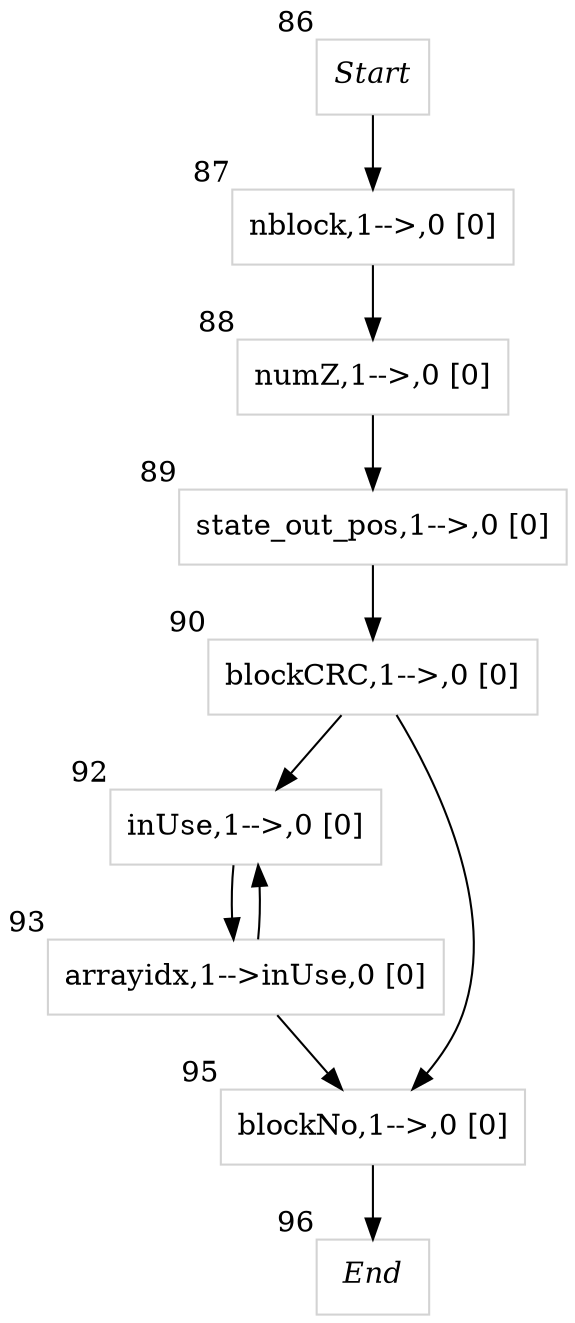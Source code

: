 digraph GPG{
node [shape=box]; 
86[label=<<I>Start</I>>,xlabel="86", color=lightgray, fontcolor=black];
86->87;
87[label="nblock,1-->,0 [0]
",xlabel="87", color=lightgray, fontcolor=black];
87->88;
88[label="numZ,1-->,0 [0]
",xlabel="88", color=lightgray, fontcolor=black];
88->89;
89[label="state_out_pos,1-->,0 [0]
",xlabel="89", color=lightgray, fontcolor=black];
89->90;
90[label="blockCRC,1-->,0 [0]
",xlabel="90", color=lightgray, fontcolor=black];
90->92;
90->95;
92[label="inUse,1-->,0 [0]
",xlabel="92", color=lightgray, fontcolor=black];
92->93;
93[label="arrayidx,1-->inUse,0 [0]
",xlabel="93", color=lightgray, fontcolor=black];
93->92;
93->95;
95[label="blockNo,1-->,0 [0]
",xlabel="95", color=lightgray, fontcolor=black];
95->96;
96[label=<<I>End</I>>,xlabel="96", color=lightgray, fontcolor=black];
}